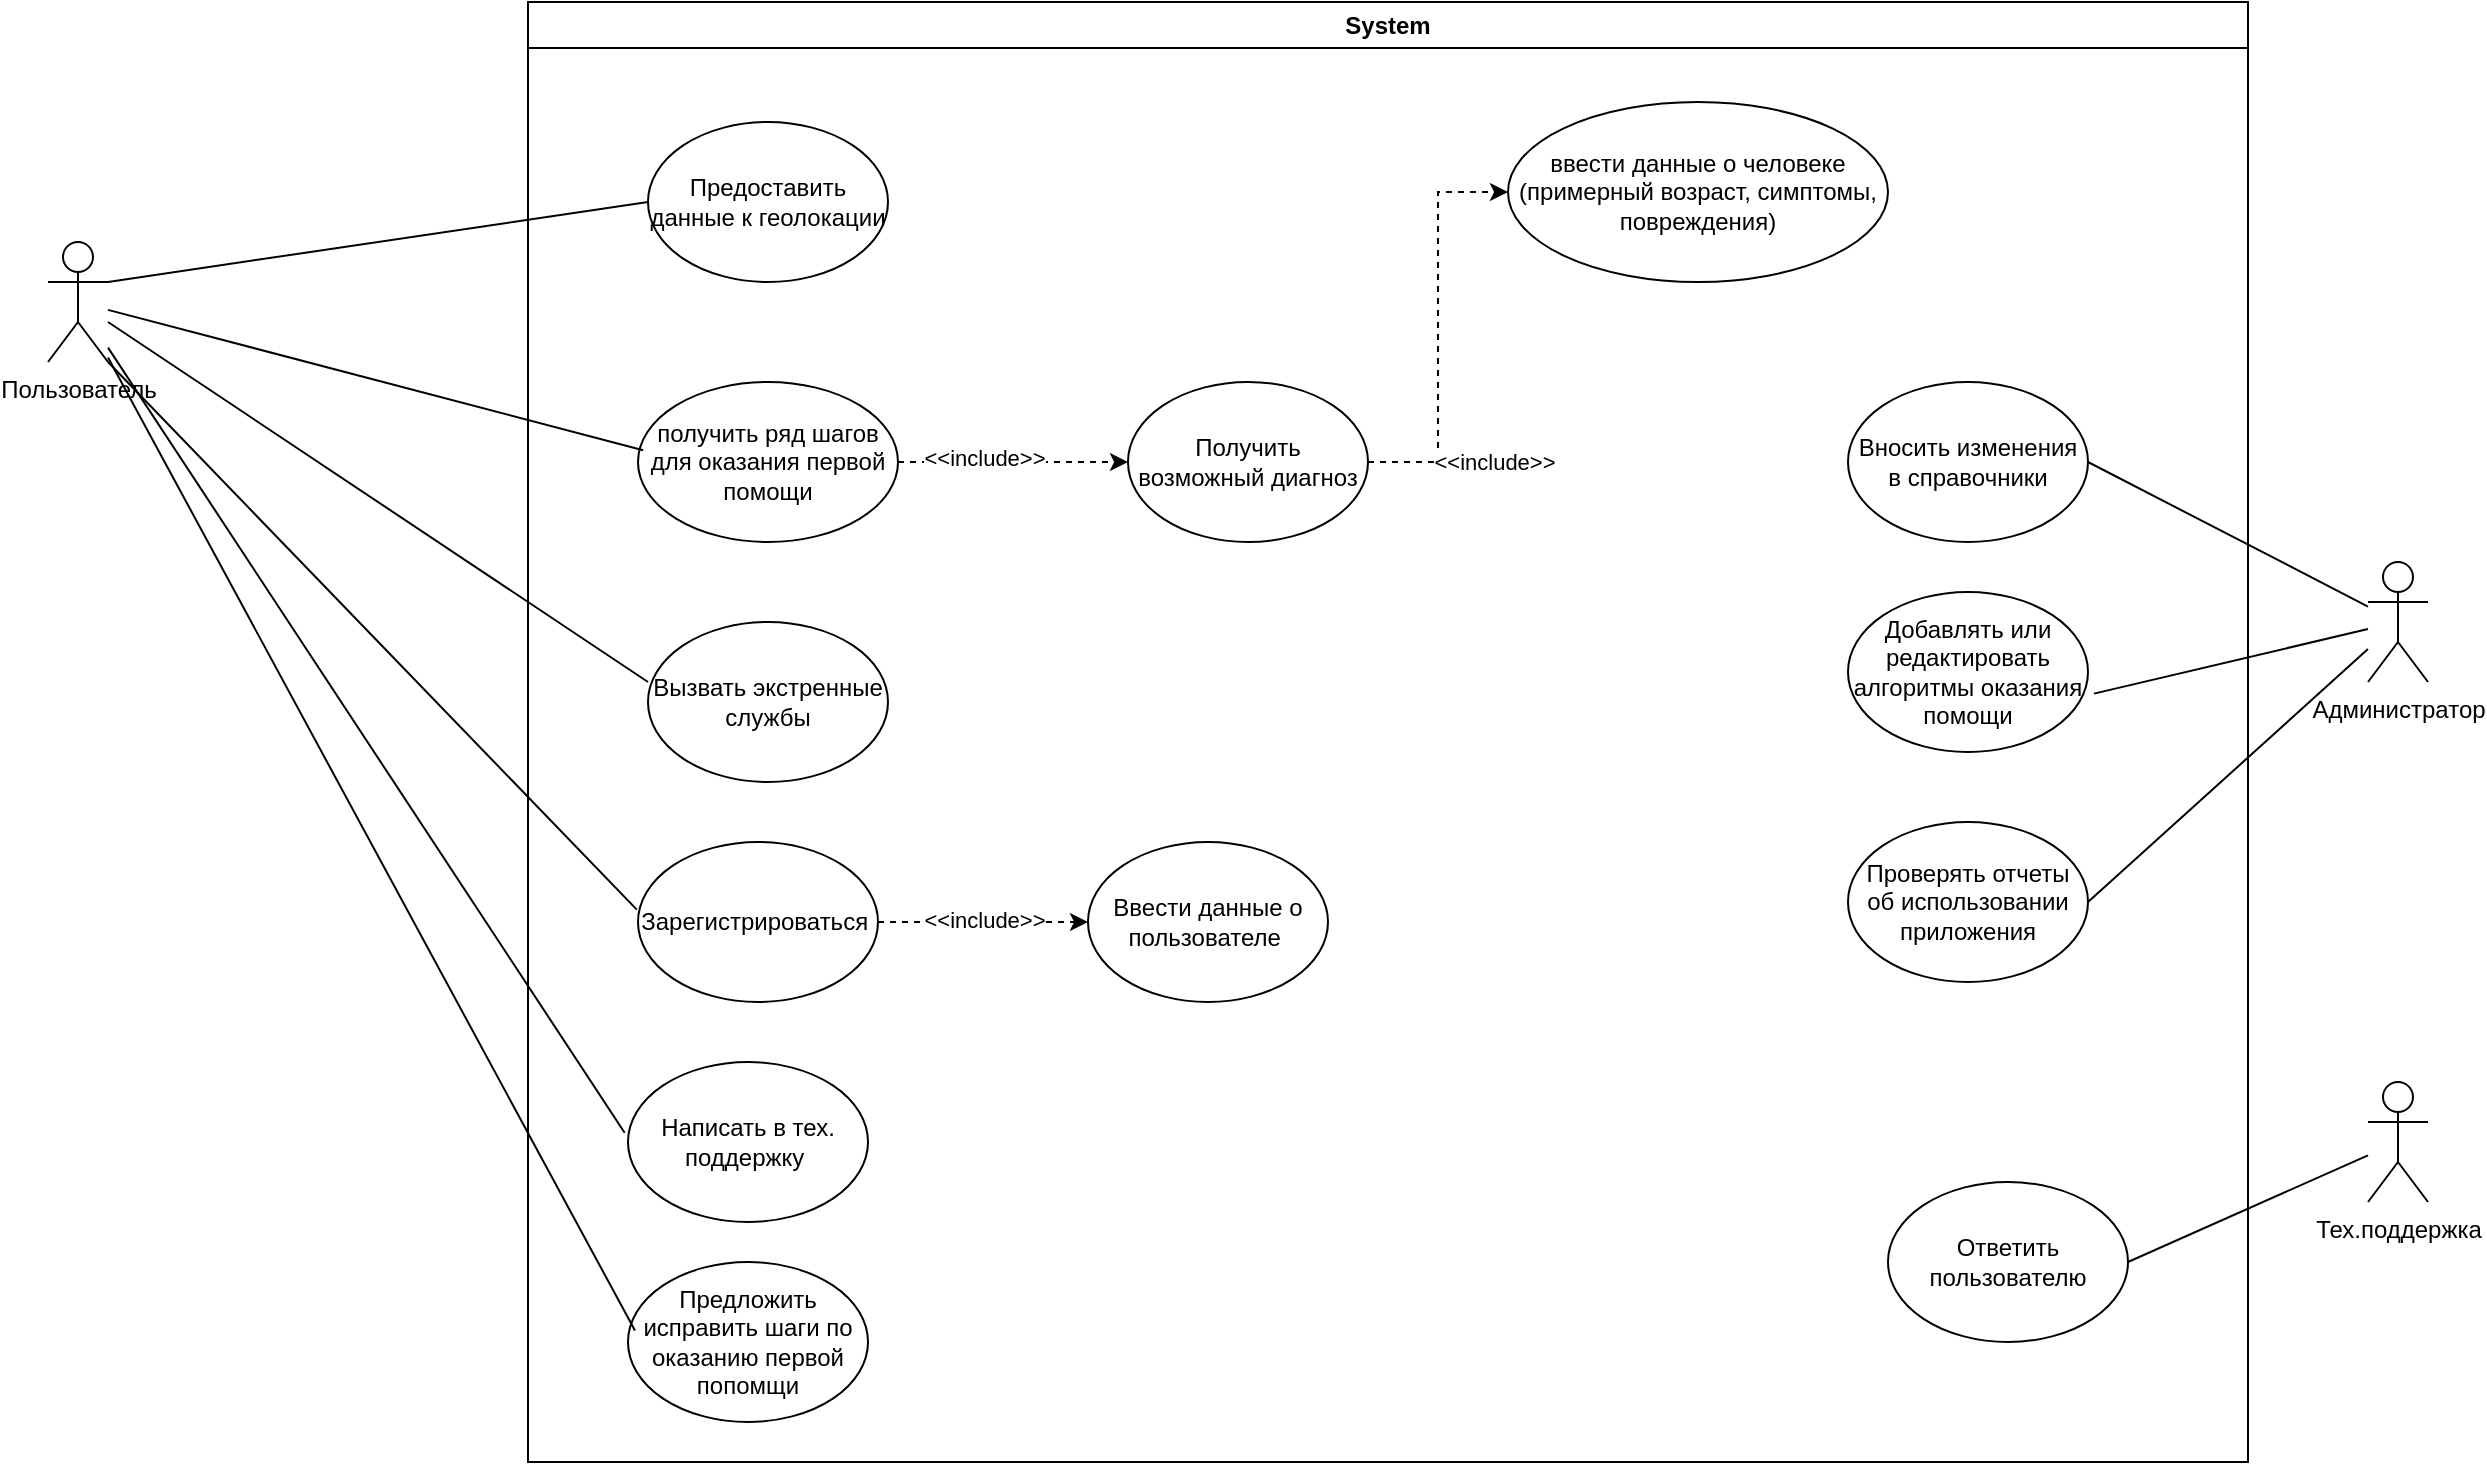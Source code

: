 <mxfile version="26.0.3">
  <diagram name="Страница — 1" id="YJ285yF_Hj-oV2c_umj6">
    <mxGraphModel dx="1488" dy="762" grid="1" gridSize="10" guides="1" tooltips="1" connect="1" arrows="1" fold="1" page="1" pageScale="1" pageWidth="827" pageHeight="1169" math="0" shadow="0">
      <root>
        <mxCell id="0" />
        <mxCell id="1" parent="0" />
        <mxCell id="dRO05HRyYeka43NntyVJ-1" value="Пользователь" style="shape=umlActor;verticalLabelPosition=bottom;verticalAlign=top;html=1;outlineConnect=0;" vertex="1" parent="1">
          <mxGeometry x="170" y="250" width="30" height="60" as="geometry" />
        </mxCell>
        <mxCell id="dRO05HRyYeka43NntyVJ-2" value="System" style="swimlane;whiteSpace=wrap;html=1;" vertex="1" parent="1">
          <mxGeometry x="410" y="130" width="860" height="730" as="geometry" />
        </mxCell>
        <mxCell id="dRO05HRyYeka43NntyVJ-9" value="получить ряд шагов для оказания первой помощи" style="ellipse;whiteSpace=wrap;html=1;" vertex="1" parent="dRO05HRyYeka43NntyVJ-2">
          <mxGeometry x="55" y="190" width="130" height="80" as="geometry" />
        </mxCell>
        <mxCell id="dRO05HRyYeka43NntyVJ-11" style="edgeStyle=orthogonalEdgeStyle;rounded=0;orthogonalLoop=1;jettySize=auto;html=1;entryX=0;entryY=0.5;entryDx=0;entryDy=0;dashed=1;" edge="1" parent="dRO05HRyYeka43NntyVJ-2" source="dRO05HRyYeka43NntyVJ-8" target="dRO05HRyYeka43NntyVJ-10">
          <mxGeometry relative="1" as="geometry" />
        </mxCell>
        <mxCell id="dRO05HRyYeka43NntyVJ-13" value="&amp;lt;&amp;lt;include&amp;gt;&amp;gt;" style="edgeLabel;html=1;align=center;verticalAlign=middle;resizable=0;points=[];" vertex="1" connectable="0" parent="dRO05HRyYeka43NntyVJ-11">
          <mxGeometry x="-0.703" y="-4" relative="1" as="geometry">
            <mxPoint x="32" y="-4" as="offset" />
          </mxGeometry>
        </mxCell>
        <mxCell id="dRO05HRyYeka43NntyVJ-8" value="Получить возможный диагноз" style="ellipse;whiteSpace=wrap;html=1;" vertex="1" parent="dRO05HRyYeka43NntyVJ-2">
          <mxGeometry x="300" y="190" width="120" height="80" as="geometry" />
        </mxCell>
        <mxCell id="dRO05HRyYeka43NntyVJ-10" value="ввести данные о человеке (примерный возраст, симптомы, повреждения)" style="ellipse;whiteSpace=wrap;html=1;" vertex="1" parent="dRO05HRyYeka43NntyVJ-2">
          <mxGeometry x="490" y="50" width="190" height="90" as="geometry" />
        </mxCell>
        <mxCell id="dRO05HRyYeka43NntyVJ-18" style="edgeStyle=orthogonalEdgeStyle;rounded=0;orthogonalLoop=1;jettySize=auto;html=1;entryX=0;entryY=0.5;entryDx=0;entryDy=0;dashed=1;" edge="1" parent="dRO05HRyYeka43NntyVJ-2" source="dRO05HRyYeka43NntyVJ-9" target="dRO05HRyYeka43NntyVJ-8">
          <mxGeometry relative="1" as="geometry" />
        </mxCell>
        <mxCell id="dRO05HRyYeka43NntyVJ-20" value="&amp;lt;&amp;lt;include&amp;gt;&amp;gt;" style="edgeLabel;html=1;align=center;verticalAlign=middle;resizable=0;points=[];" vertex="1" connectable="0" parent="dRO05HRyYeka43NntyVJ-18">
          <mxGeometry x="-0.258" y="-4" relative="1" as="geometry">
            <mxPoint y="-6" as="offset" />
          </mxGeometry>
        </mxCell>
        <mxCell id="dRO05HRyYeka43NntyVJ-21" value="Предоставить данные к геолокации" style="ellipse;whiteSpace=wrap;html=1;" vertex="1" parent="dRO05HRyYeka43NntyVJ-2">
          <mxGeometry x="60" y="60" width="120" height="80" as="geometry" />
        </mxCell>
        <mxCell id="dRO05HRyYeka43NntyVJ-22" value="Вызвать экстренные службы" style="ellipse;whiteSpace=wrap;html=1;" vertex="1" parent="dRO05HRyYeka43NntyVJ-2">
          <mxGeometry x="60" y="310" width="120" height="80" as="geometry" />
        </mxCell>
        <mxCell id="dRO05HRyYeka43NntyVJ-28" value="Написать в тех. поддержку&amp;nbsp;" style="ellipse;whiteSpace=wrap;html=1;" vertex="1" parent="dRO05HRyYeka43NntyVJ-2">
          <mxGeometry x="50" y="530" width="120" height="80" as="geometry" />
        </mxCell>
        <mxCell id="dRO05HRyYeka43NntyVJ-29" value="Предложить исправить шаги по оказанию первой попомщи" style="ellipse;whiteSpace=wrap;html=1;" vertex="1" parent="dRO05HRyYeka43NntyVJ-2">
          <mxGeometry x="50" y="630" width="120" height="80" as="geometry" />
        </mxCell>
        <mxCell id="dRO05HRyYeka43NntyVJ-56" value="" style="edgeStyle=orthogonalEdgeStyle;rounded=0;orthogonalLoop=1;jettySize=auto;html=1;dashed=1;" edge="1" parent="dRO05HRyYeka43NntyVJ-2" source="dRO05HRyYeka43NntyVJ-53" target="dRO05HRyYeka43NntyVJ-55">
          <mxGeometry relative="1" as="geometry" />
        </mxCell>
        <mxCell id="dRO05HRyYeka43NntyVJ-57" value="&amp;lt;&amp;lt;include&amp;gt;&amp;gt;" style="edgeLabel;html=1;align=center;verticalAlign=middle;resizable=0;points=[];" vertex="1" connectable="0" parent="dRO05HRyYeka43NntyVJ-56">
          <mxGeometry x="-0.002" y="1" relative="1" as="geometry">
            <mxPoint as="offset" />
          </mxGeometry>
        </mxCell>
        <mxCell id="dRO05HRyYeka43NntyVJ-53" value="Зарегистрироваться&amp;nbsp;" style="ellipse;whiteSpace=wrap;html=1;" vertex="1" parent="dRO05HRyYeka43NntyVJ-2">
          <mxGeometry x="55" y="420" width="120" height="80" as="geometry" />
        </mxCell>
        <mxCell id="dRO05HRyYeka43NntyVJ-55" value="Ввести данные о пользователе&amp;nbsp;" style="ellipse;whiteSpace=wrap;html=1;" vertex="1" parent="dRO05HRyYeka43NntyVJ-2">
          <mxGeometry x="280" y="420" width="120" height="80" as="geometry" />
        </mxCell>
        <mxCell id="dRO05HRyYeka43NntyVJ-26" value="Добавлять или редактировать алгоритмы оказания помощи" style="ellipse;whiteSpace=wrap;html=1;" vertex="1" parent="dRO05HRyYeka43NntyVJ-2">
          <mxGeometry x="660" y="295" width="120" height="80" as="geometry" />
        </mxCell>
        <mxCell id="dRO05HRyYeka43NntyVJ-33" value="Ответить пользователю" style="ellipse;whiteSpace=wrap;html=1;" vertex="1" parent="dRO05HRyYeka43NntyVJ-2">
          <mxGeometry x="680" y="590" width="120" height="80" as="geometry" />
        </mxCell>
        <mxCell id="dRO05HRyYeka43NntyVJ-44" value="Проверять отчеты об использовании приложения" style="ellipse;whiteSpace=wrap;html=1;" vertex="1" parent="dRO05HRyYeka43NntyVJ-2">
          <mxGeometry x="660" y="410" width="120" height="80" as="geometry" />
        </mxCell>
        <mxCell id="dRO05HRyYeka43NntyVJ-25" value="Администратор" style="shape=umlActor;verticalLabelPosition=bottom;verticalAlign=top;html=1;outlineConnect=0;" vertex="1" parent="dRO05HRyYeka43NntyVJ-2">
          <mxGeometry x="920" y="280" width="30" height="60" as="geometry" />
        </mxCell>
        <mxCell id="dRO05HRyYeka43NntyVJ-27" value="" style="endArrow=none;html=1;rounded=0;exitX=1.025;exitY=0.635;exitDx=0;exitDy=0;exitPerimeter=0;" edge="1" parent="dRO05HRyYeka43NntyVJ-2" source="dRO05HRyYeka43NntyVJ-26" target="dRO05HRyYeka43NntyVJ-25">
          <mxGeometry width="50" height="50" relative="1" as="geometry">
            <mxPoint x="500" y="350" as="sourcePoint" />
            <mxPoint x="550" y="300" as="targetPoint" />
          </mxGeometry>
        </mxCell>
        <mxCell id="dRO05HRyYeka43NntyVJ-30" value="Тех.поддержка" style="shape=umlActor;verticalLabelPosition=bottom;verticalAlign=top;html=1;outlineConnect=0;" vertex="1" parent="dRO05HRyYeka43NntyVJ-2">
          <mxGeometry x="920" y="540" width="30" height="60" as="geometry" />
        </mxCell>
        <mxCell id="dRO05HRyYeka43NntyVJ-34" value="" style="endArrow=none;html=1;rounded=0;exitX=1;exitY=0.5;exitDx=0;exitDy=0;" edge="1" parent="dRO05HRyYeka43NntyVJ-2" source="dRO05HRyYeka43NntyVJ-33" target="dRO05HRyYeka43NntyVJ-30">
          <mxGeometry width="50" height="50" relative="1" as="geometry">
            <mxPoint x="600" y="600" as="sourcePoint" />
            <mxPoint x="650" y="550" as="targetPoint" />
          </mxGeometry>
        </mxCell>
        <mxCell id="dRO05HRyYeka43NntyVJ-45" value="" style="endArrow=none;html=1;rounded=0;exitX=1;exitY=0.5;exitDx=0;exitDy=0;" edge="1" parent="dRO05HRyYeka43NntyVJ-2" source="dRO05HRyYeka43NntyVJ-44" target="dRO05HRyYeka43NntyVJ-25">
          <mxGeometry width="50" height="50" relative="1" as="geometry">
            <mxPoint x="790" y="460" as="sourcePoint" />
            <mxPoint x="840" y="410" as="targetPoint" />
          </mxGeometry>
        </mxCell>
        <mxCell id="dRO05HRyYeka43NntyVJ-59" value="Вносить изменения в справочники" style="ellipse;whiteSpace=wrap;html=1;" vertex="1" parent="dRO05HRyYeka43NntyVJ-2">
          <mxGeometry x="660" y="190" width="120" height="80" as="geometry" />
        </mxCell>
        <mxCell id="dRO05HRyYeka43NntyVJ-61" value="" style="endArrow=none;html=1;rounded=0;entryX=1;entryY=0.5;entryDx=0;entryDy=0;" edge="1" parent="dRO05HRyYeka43NntyVJ-2" source="dRO05HRyYeka43NntyVJ-25" target="dRO05HRyYeka43NntyVJ-59">
          <mxGeometry width="50" height="50" relative="1" as="geometry">
            <mxPoint x="800" y="350" as="sourcePoint" />
            <mxPoint x="850" y="300" as="targetPoint" />
          </mxGeometry>
        </mxCell>
        <mxCell id="dRO05HRyYeka43NntyVJ-16" value="" style="endArrow=none;html=1;rounded=0;entryX=0.02;entryY=0.426;entryDx=0;entryDy=0;entryPerimeter=0;" edge="1" parent="1" source="dRO05HRyYeka43NntyVJ-1" target="dRO05HRyYeka43NntyVJ-9">
          <mxGeometry width="50" height="50" relative="1" as="geometry">
            <mxPoint x="280" y="360" as="sourcePoint" />
            <mxPoint x="330" y="310" as="targetPoint" />
          </mxGeometry>
        </mxCell>
        <mxCell id="dRO05HRyYeka43NntyVJ-23" value="" style="endArrow=none;html=1;rounded=0;entryX=0;entryY=0.5;entryDx=0;entryDy=0;exitX=1;exitY=0.333;exitDx=0;exitDy=0;exitPerimeter=0;" edge="1" parent="1" source="dRO05HRyYeka43NntyVJ-1" target="dRO05HRyYeka43NntyVJ-21">
          <mxGeometry width="50" height="50" relative="1" as="geometry">
            <mxPoint x="320" y="280" as="sourcePoint" />
            <mxPoint x="370" y="230" as="targetPoint" />
          </mxGeometry>
        </mxCell>
        <mxCell id="dRO05HRyYeka43NntyVJ-24" value="" style="endArrow=none;html=1;rounded=0;entryX=0;entryY=0.375;entryDx=0;entryDy=0;entryPerimeter=0;" edge="1" parent="1" source="dRO05HRyYeka43NntyVJ-1" target="dRO05HRyYeka43NntyVJ-22">
          <mxGeometry width="50" height="50" relative="1" as="geometry">
            <mxPoint x="200" y="450" as="sourcePoint" />
            <mxPoint x="250" y="400" as="targetPoint" />
          </mxGeometry>
        </mxCell>
        <mxCell id="dRO05HRyYeka43NntyVJ-41" value="" style="endArrow=none;html=1;rounded=0;entryX=0.029;entryY=0.428;entryDx=0;entryDy=0;entryPerimeter=0;" edge="1" parent="1" source="dRO05HRyYeka43NntyVJ-1" target="dRO05HRyYeka43NntyVJ-29">
          <mxGeometry width="50" height="50" relative="1" as="geometry">
            <mxPoint x="200" y="310" as="sourcePoint" />
            <mxPoint x="370" y="590" as="targetPoint" />
          </mxGeometry>
        </mxCell>
        <mxCell id="dRO05HRyYeka43NntyVJ-42" value="" style="endArrow=none;html=1;rounded=0;entryX=-0.014;entryY=0.442;entryDx=0;entryDy=0;entryPerimeter=0;" edge="1" parent="1" source="dRO05HRyYeka43NntyVJ-1" target="dRO05HRyYeka43NntyVJ-28">
          <mxGeometry width="50" height="50" relative="1" as="geometry">
            <mxPoint x="200" y="562.703" as="sourcePoint" />
            <mxPoint x="360" y="530" as="targetPoint" />
          </mxGeometry>
        </mxCell>
        <mxCell id="dRO05HRyYeka43NntyVJ-54" value="" style="endArrow=none;html=1;rounded=0;entryX=1;entryY=1;entryDx=0;entryDy=0;entryPerimeter=0;exitX=-0.005;exitY=0.423;exitDx=0;exitDy=0;exitPerimeter=0;" edge="1" parent="1" source="dRO05HRyYeka43NntyVJ-53" target="dRO05HRyYeka43NntyVJ-1">
          <mxGeometry width="50" height="50" relative="1" as="geometry">
            <mxPoint x="260" y="500" as="sourcePoint" />
            <mxPoint x="310" y="450" as="targetPoint" />
          </mxGeometry>
        </mxCell>
      </root>
    </mxGraphModel>
  </diagram>
</mxfile>
